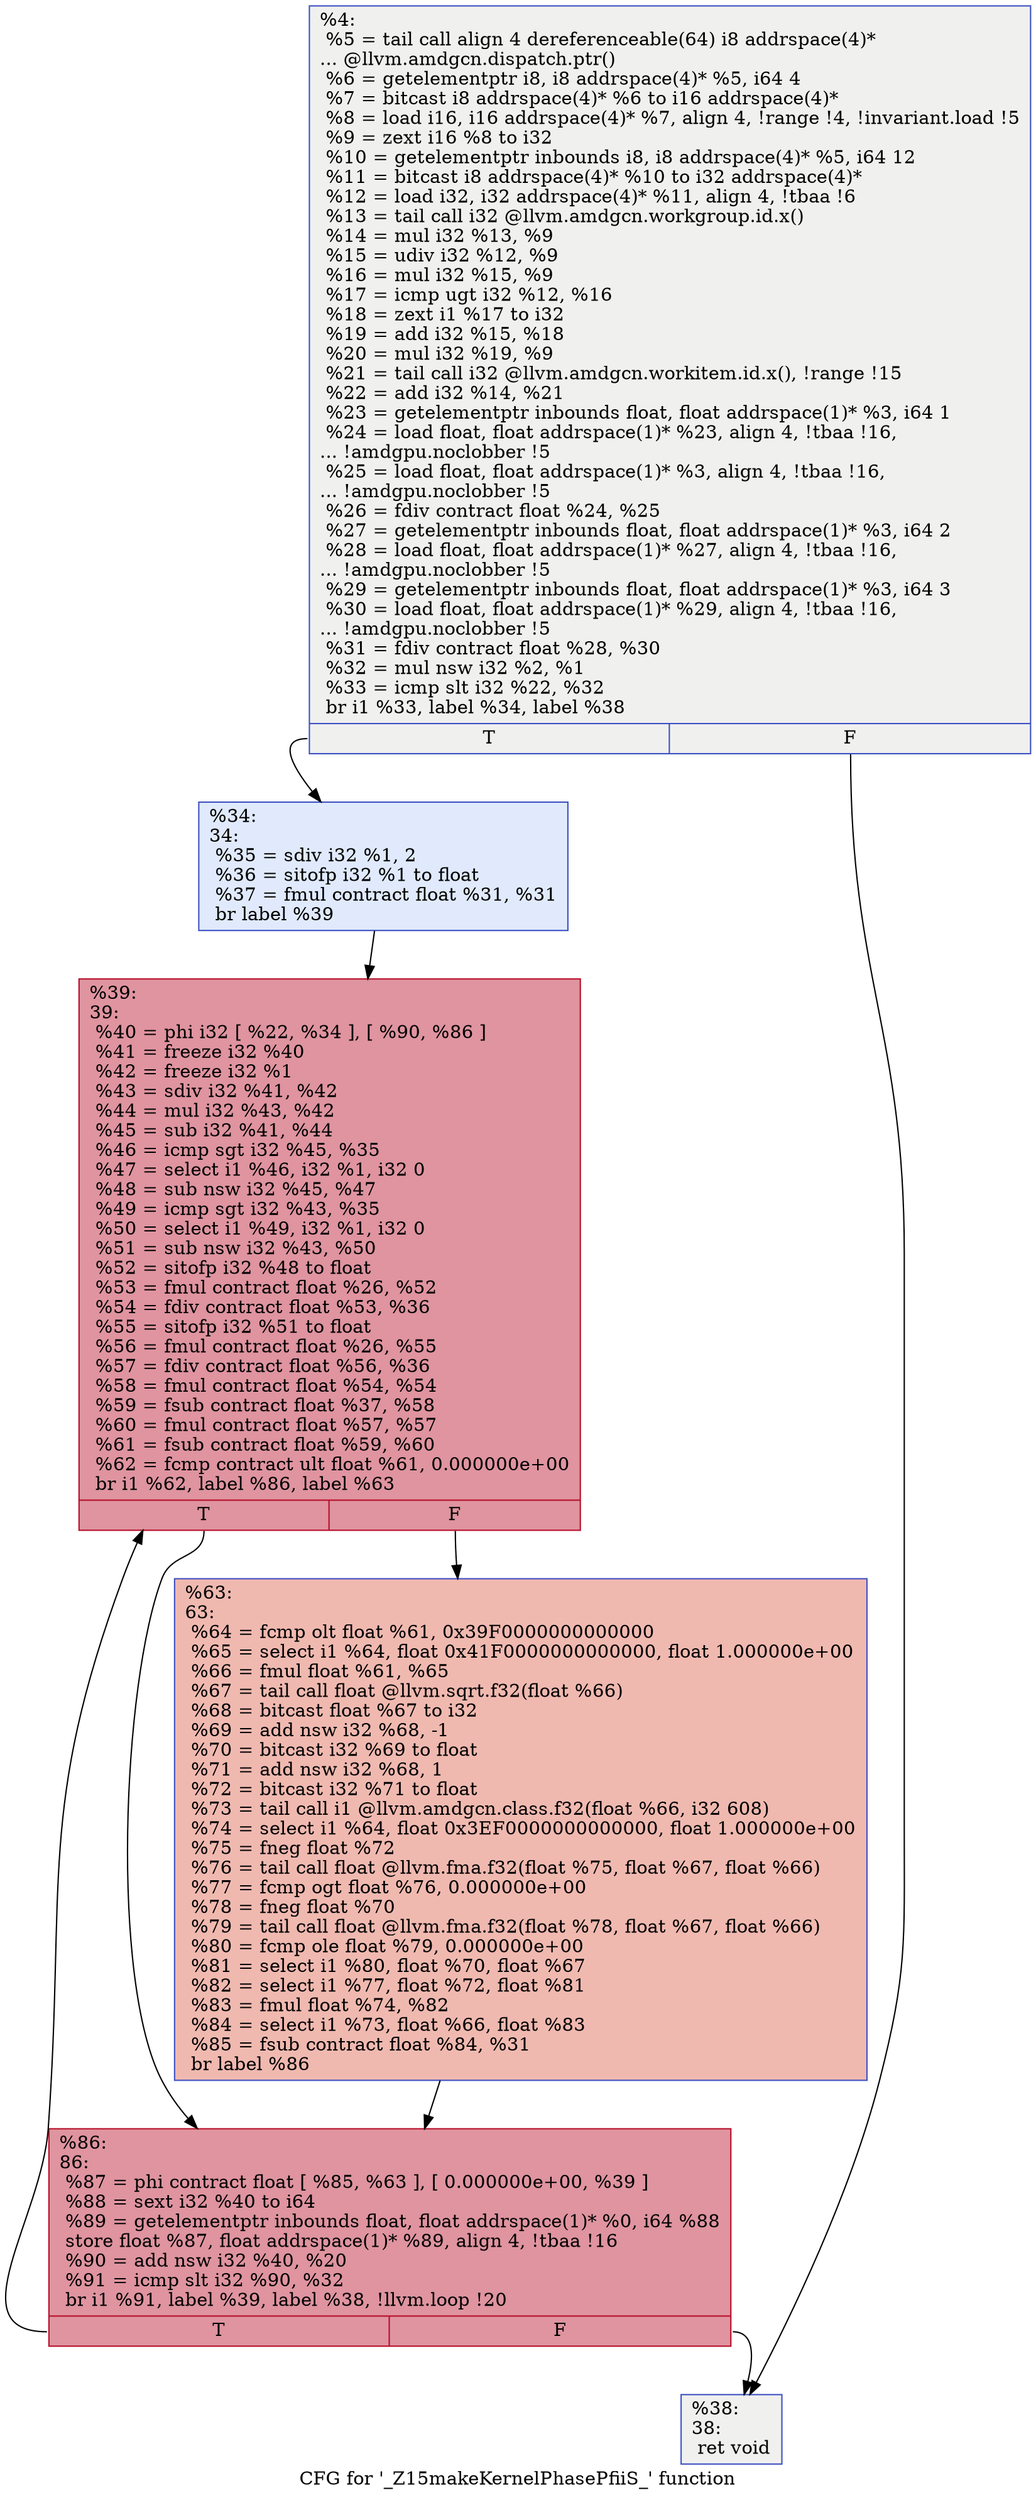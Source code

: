 digraph "CFG for '_Z15makeKernelPhasePfiiS_' function" {
	label="CFG for '_Z15makeKernelPhasePfiiS_' function";

	Node0x5046040 [shape=record,color="#3d50c3ff", style=filled, fillcolor="#dedcdb70",label="{%4:\l  %5 = tail call align 4 dereferenceable(64) i8 addrspace(4)*\l... @llvm.amdgcn.dispatch.ptr()\l  %6 = getelementptr i8, i8 addrspace(4)* %5, i64 4\l  %7 = bitcast i8 addrspace(4)* %6 to i16 addrspace(4)*\l  %8 = load i16, i16 addrspace(4)* %7, align 4, !range !4, !invariant.load !5\l  %9 = zext i16 %8 to i32\l  %10 = getelementptr inbounds i8, i8 addrspace(4)* %5, i64 12\l  %11 = bitcast i8 addrspace(4)* %10 to i32 addrspace(4)*\l  %12 = load i32, i32 addrspace(4)* %11, align 4, !tbaa !6\l  %13 = tail call i32 @llvm.amdgcn.workgroup.id.x()\l  %14 = mul i32 %13, %9\l  %15 = udiv i32 %12, %9\l  %16 = mul i32 %15, %9\l  %17 = icmp ugt i32 %12, %16\l  %18 = zext i1 %17 to i32\l  %19 = add i32 %15, %18\l  %20 = mul i32 %19, %9\l  %21 = tail call i32 @llvm.amdgcn.workitem.id.x(), !range !15\l  %22 = add i32 %14, %21\l  %23 = getelementptr inbounds float, float addrspace(1)* %3, i64 1\l  %24 = load float, float addrspace(1)* %23, align 4, !tbaa !16,\l... !amdgpu.noclobber !5\l  %25 = load float, float addrspace(1)* %3, align 4, !tbaa !16,\l... !amdgpu.noclobber !5\l  %26 = fdiv contract float %24, %25\l  %27 = getelementptr inbounds float, float addrspace(1)* %3, i64 2\l  %28 = load float, float addrspace(1)* %27, align 4, !tbaa !16,\l... !amdgpu.noclobber !5\l  %29 = getelementptr inbounds float, float addrspace(1)* %3, i64 3\l  %30 = load float, float addrspace(1)* %29, align 4, !tbaa !16,\l... !amdgpu.noclobber !5\l  %31 = fdiv contract float %28, %30\l  %32 = mul nsw i32 %2, %1\l  %33 = icmp slt i32 %22, %32\l  br i1 %33, label %34, label %38\l|{<s0>T|<s1>F}}"];
	Node0x5046040:s0 -> Node0x5047f40;
	Node0x5046040:s1 -> Node0x5049c30;
	Node0x5047f40 [shape=record,color="#3d50c3ff", style=filled, fillcolor="#b9d0f970",label="{%34:\l34:                                               \l  %35 = sdiv i32 %1, 2\l  %36 = sitofp i32 %1 to float\l  %37 = fmul contract float %31, %31\l  br label %39\l}"];
	Node0x5047f40 -> Node0x5049f00;
	Node0x5049c30 [shape=record,color="#3d50c3ff", style=filled, fillcolor="#dedcdb70",label="{%38:\l38:                                               \l  ret void\l}"];
	Node0x5049f00 [shape=record,color="#b70d28ff", style=filled, fillcolor="#b70d2870",label="{%39:\l39:                                               \l  %40 = phi i32 [ %22, %34 ], [ %90, %86 ]\l  %41 = freeze i32 %40\l  %42 = freeze i32 %1\l  %43 = sdiv i32 %41, %42\l  %44 = mul i32 %43, %42\l  %45 = sub i32 %41, %44\l  %46 = icmp sgt i32 %45, %35\l  %47 = select i1 %46, i32 %1, i32 0\l  %48 = sub nsw i32 %45, %47\l  %49 = icmp sgt i32 %43, %35\l  %50 = select i1 %49, i32 %1, i32 0\l  %51 = sub nsw i32 %43, %50\l  %52 = sitofp i32 %48 to float\l  %53 = fmul contract float %26, %52\l  %54 = fdiv contract float %53, %36\l  %55 = sitofp i32 %51 to float\l  %56 = fmul contract float %26, %55\l  %57 = fdiv contract float %56, %36\l  %58 = fmul contract float %54, %54\l  %59 = fsub contract float %37, %58\l  %60 = fmul contract float %57, %57\l  %61 = fsub contract float %59, %60\l  %62 = fcmp contract ult float %61, 0.000000e+00\l  br i1 %62, label %86, label %63\l|{<s0>T|<s1>F}}"];
	Node0x5049f00:s0 -> Node0x504a010;
	Node0x5049f00:s1 -> Node0x504b7b0;
	Node0x504b7b0 [shape=record,color="#3d50c3ff", style=filled, fillcolor="#de614d70",label="{%63:\l63:                                               \l  %64 = fcmp olt float %61, 0x39F0000000000000\l  %65 = select i1 %64, float 0x41F0000000000000, float 1.000000e+00\l  %66 = fmul float %61, %65\l  %67 = tail call float @llvm.sqrt.f32(float %66)\l  %68 = bitcast float %67 to i32\l  %69 = add nsw i32 %68, -1\l  %70 = bitcast i32 %69 to float\l  %71 = add nsw i32 %68, 1\l  %72 = bitcast i32 %71 to float\l  %73 = tail call i1 @llvm.amdgcn.class.f32(float %66, i32 608)\l  %74 = select i1 %64, float 0x3EF0000000000000, float 1.000000e+00\l  %75 = fneg float %72\l  %76 = tail call float @llvm.fma.f32(float %75, float %67, float %66)\l  %77 = fcmp ogt float %76, 0.000000e+00\l  %78 = fneg float %70\l  %79 = tail call float @llvm.fma.f32(float %78, float %67, float %66)\l  %80 = fcmp ole float %79, 0.000000e+00\l  %81 = select i1 %80, float %70, float %67\l  %82 = select i1 %77, float %72, float %81\l  %83 = fmul float %74, %82\l  %84 = select i1 %73, float %66, float %83\l  %85 = fsub contract float %84, %31\l  br label %86\l}"];
	Node0x504b7b0 -> Node0x504a010;
	Node0x504a010 [shape=record,color="#b70d28ff", style=filled, fillcolor="#b70d2870",label="{%86:\l86:                                               \l  %87 = phi contract float [ %85, %63 ], [ 0.000000e+00, %39 ]\l  %88 = sext i32 %40 to i64\l  %89 = getelementptr inbounds float, float addrspace(1)* %0, i64 %88\l  store float %87, float addrspace(1)* %89, align 4, !tbaa !16\l  %90 = add nsw i32 %40, %20\l  %91 = icmp slt i32 %90, %32\l  br i1 %91, label %39, label %38, !llvm.loop !20\l|{<s0>T|<s1>F}}"];
	Node0x504a010:s0 -> Node0x5049f00;
	Node0x504a010:s1 -> Node0x5049c30;
}
